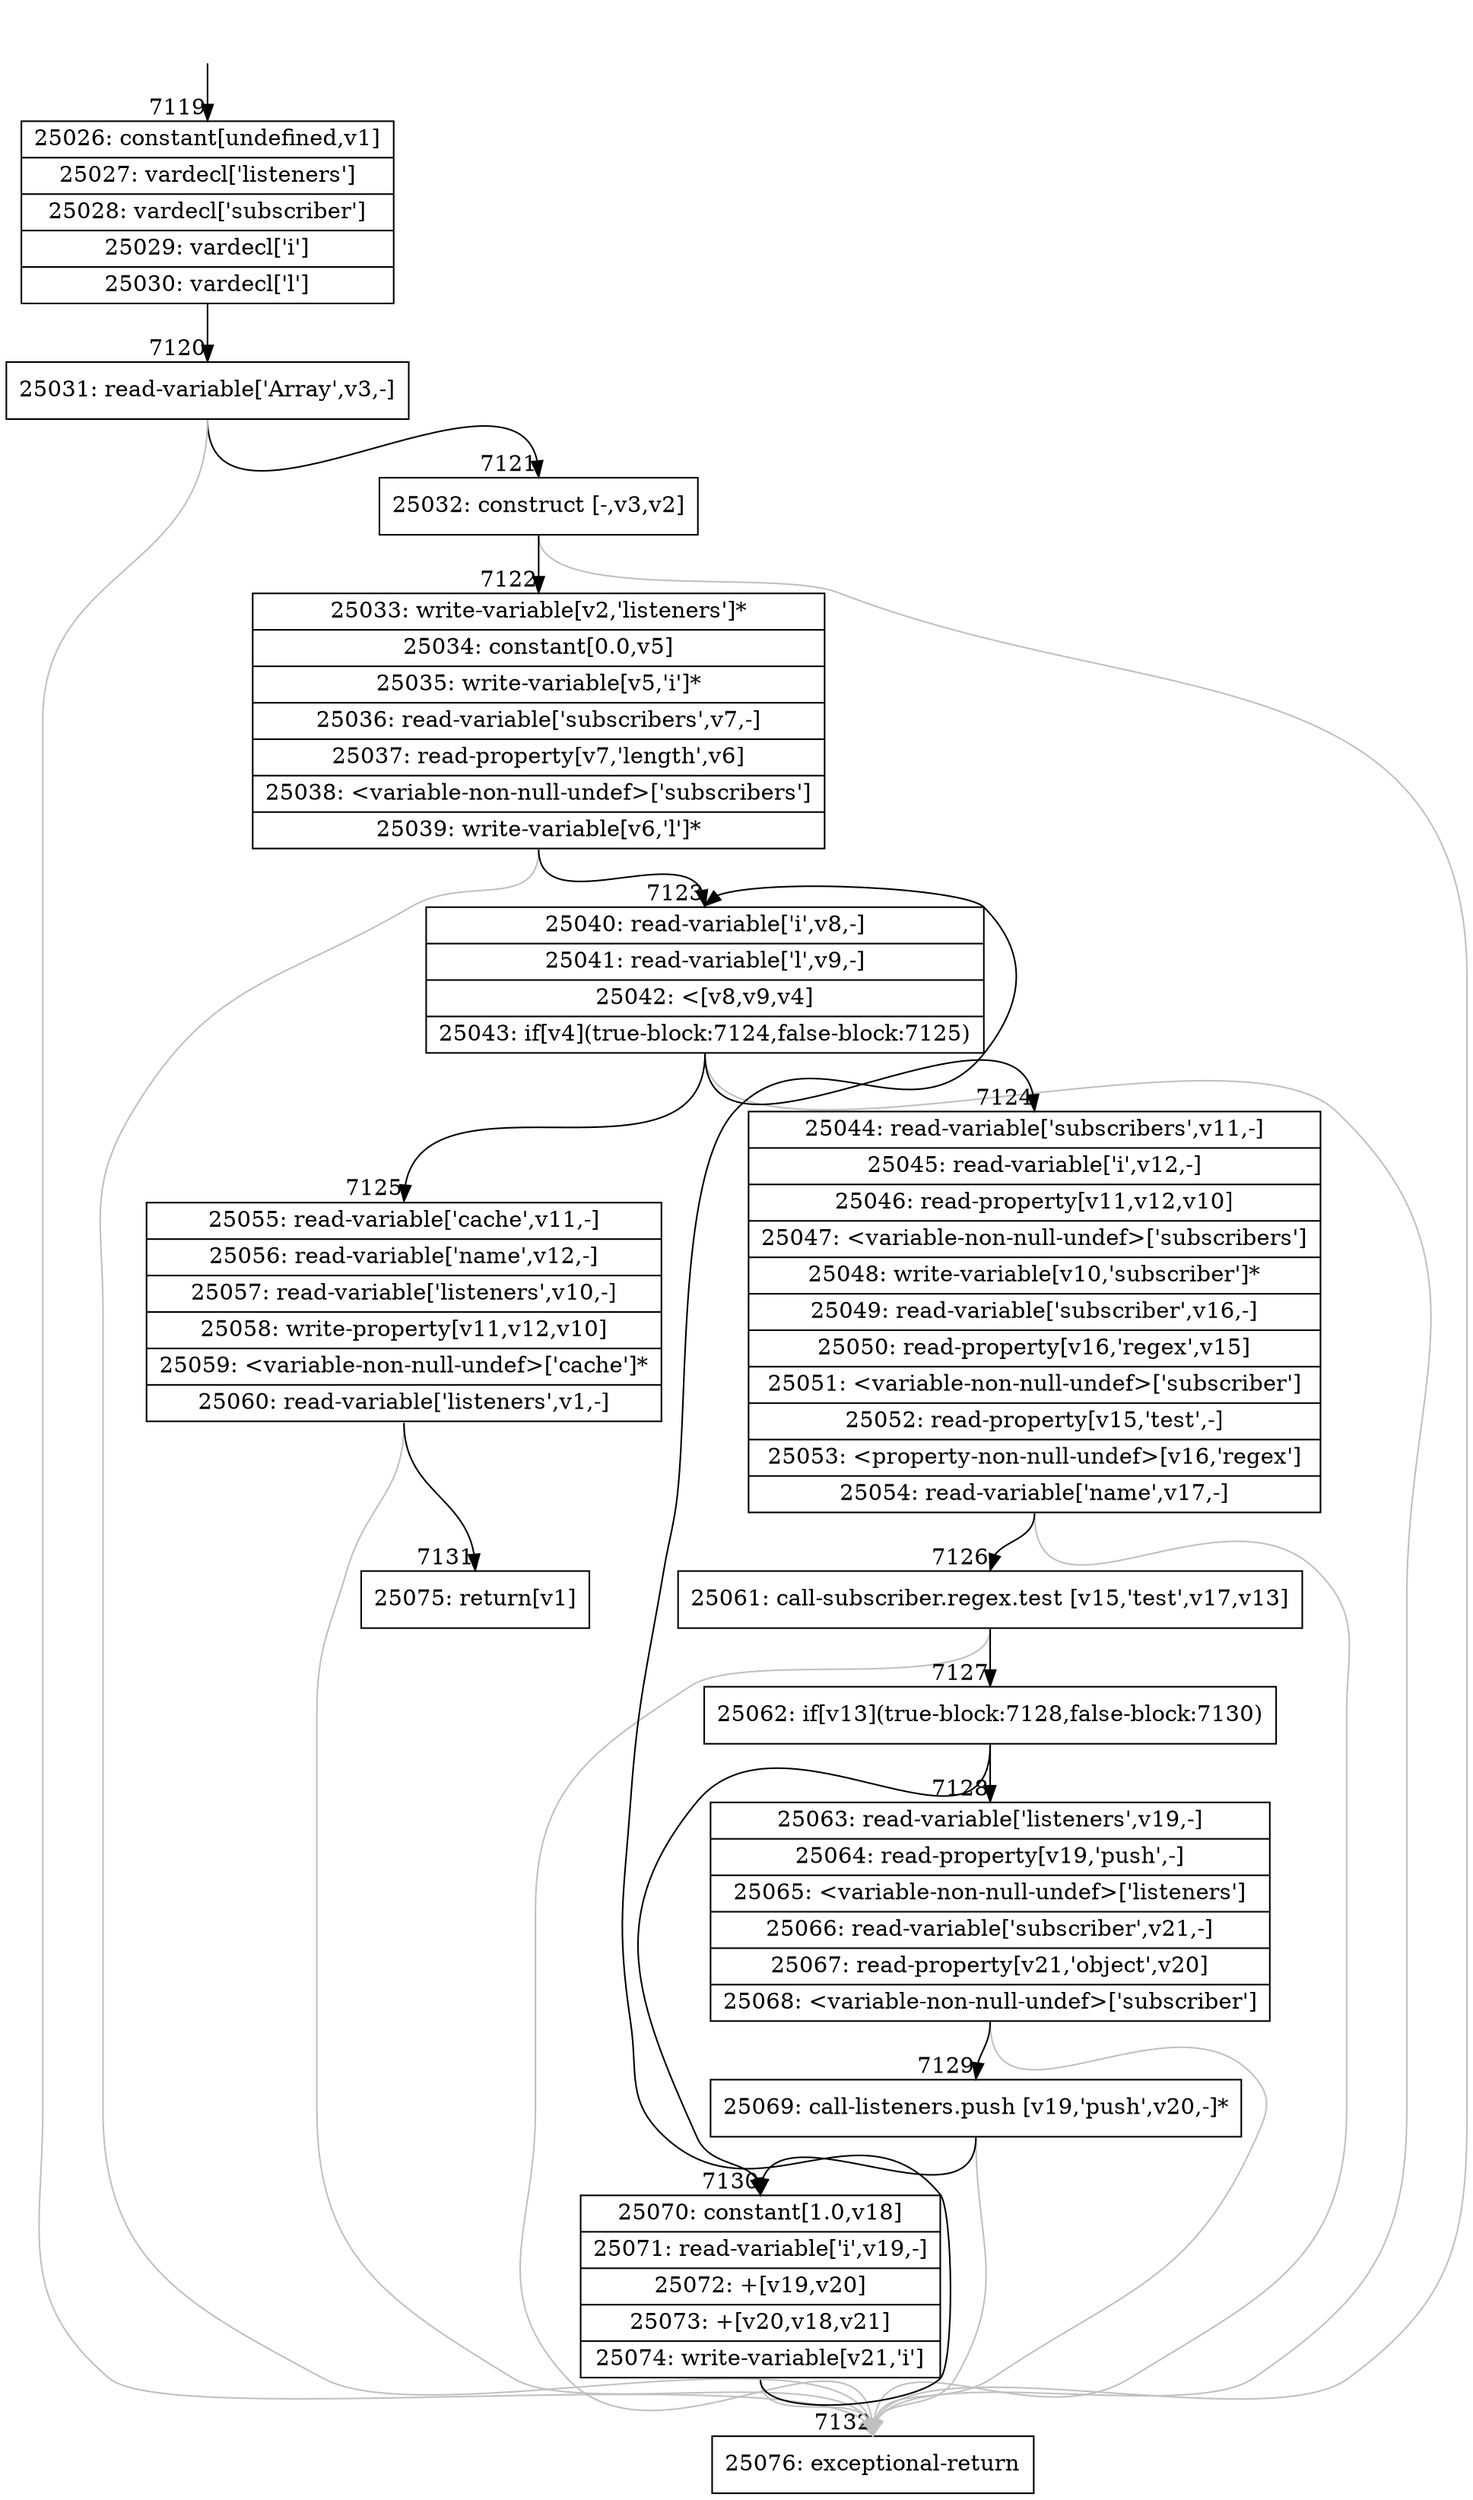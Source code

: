 digraph {
rankdir="TD"
BB_entry590[shape=none,label=""];
BB_entry590 -> BB7119 [tailport=s, headport=n, headlabel="    7119"]
BB7119 [shape=record label="{25026: constant[undefined,v1]|25027: vardecl['listeners']|25028: vardecl['subscriber']|25029: vardecl['i']|25030: vardecl['l']}" ] 
BB7119 -> BB7120 [tailport=s, headport=n, headlabel="      7120"]
BB7120 [shape=record label="{25031: read-variable['Array',v3,-]}" ] 
BB7120 -> BB7121 [tailport=s, headport=n, headlabel="      7121"]
BB7120 -> BB7132 [tailport=s, headport=n, color=gray, headlabel="      7132"]
BB7121 [shape=record label="{25032: construct [-,v3,v2]}" ] 
BB7121 -> BB7122 [tailport=s, headport=n, headlabel="      7122"]
BB7121 -> BB7132 [tailport=s, headport=n, color=gray]
BB7122 [shape=record label="{25033: write-variable[v2,'listeners']*|25034: constant[0.0,v5]|25035: write-variable[v5,'i']*|25036: read-variable['subscribers',v7,-]|25037: read-property[v7,'length',v6]|25038: \<variable-non-null-undef\>['subscribers']|25039: write-variable[v6,'l']*}" ] 
BB7122 -> BB7123 [tailport=s, headport=n, headlabel="      7123"]
BB7122 -> BB7132 [tailport=s, headport=n, color=gray]
BB7123 [shape=record label="{25040: read-variable['i',v8,-]|25041: read-variable['l',v9,-]|25042: \<[v8,v9,v4]|25043: if[v4](true-block:7124,false-block:7125)}" ] 
BB7123 -> BB7124 [tailport=s, headport=n, headlabel="      7124"]
BB7123 -> BB7125 [tailport=s, headport=n, headlabel="      7125"]
BB7123 -> BB7132 [tailport=s, headport=n, color=gray]
BB7124 [shape=record label="{25044: read-variable['subscribers',v11,-]|25045: read-variable['i',v12,-]|25046: read-property[v11,v12,v10]|25047: \<variable-non-null-undef\>['subscribers']|25048: write-variable[v10,'subscriber']*|25049: read-variable['subscriber',v16,-]|25050: read-property[v16,'regex',v15]|25051: \<variable-non-null-undef\>['subscriber']|25052: read-property[v15,'test',-]|25053: \<property-non-null-undef\>[v16,'regex']|25054: read-variable['name',v17,-]}" ] 
BB7124 -> BB7126 [tailport=s, headport=n, headlabel="      7126"]
BB7124 -> BB7132 [tailport=s, headport=n, color=gray]
BB7125 [shape=record label="{25055: read-variable['cache',v11,-]|25056: read-variable['name',v12,-]|25057: read-variable['listeners',v10,-]|25058: write-property[v11,v12,v10]|25059: \<variable-non-null-undef\>['cache']*|25060: read-variable['listeners',v1,-]}" ] 
BB7125 -> BB7131 [tailport=s, headport=n, headlabel="      7131"]
BB7125 -> BB7132 [tailport=s, headport=n, color=gray]
BB7126 [shape=record label="{25061: call-subscriber.regex.test [v15,'test',v17,v13]}" ] 
BB7126 -> BB7127 [tailport=s, headport=n, headlabel="      7127"]
BB7126 -> BB7132 [tailport=s, headport=n, color=gray]
BB7127 [shape=record label="{25062: if[v13](true-block:7128,false-block:7130)}" ] 
BB7127 -> BB7128 [tailport=s, headport=n, headlabel="      7128"]
BB7127 -> BB7130 [tailport=s, headport=n, headlabel="      7130"]
BB7128 [shape=record label="{25063: read-variable['listeners',v19,-]|25064: read-property[v19,'push',-]|25065: \<variable-non-null-undef\>['listeners']|25066: read-variable['subscriber',v21,-]|25067: read-property[v21,'object',v20]|25068: \<variable-non-null-undef\>['subscriber']}" ] 
BB7128 -> BB7129 [tailport=s, headport=n, headlabel="      7129"]
BB7128 -> BB7132 [tailport=s, headport=n, color=gray]
BB7129 [shape=record label="{25069: call-listeners.push [v19,'push',v20,-]*}" ] 
BB7129 -> BB7130 [tailport=s, headport=n]
BB7129 -> BB7132 [tailport=s, headport=n, color=gray]
BB7130 [shape=record label="{25070: constant[1.0,v18]|25071: read-variable['i',v19,-]|25072: +[v19,v20]|25073: +[v20,v18,v21]|25074: write-variable[v21,'i']}" ] 
BB7130 -> BB7123 [tailport=s, headport=n]
BB7130 -> BB7132 [tailport=s, headport=n, color=gray]
BB7131 [shape=record label="{25075: return[v1]}" ] 
BB7132 [shape=record label="{25076: exceptional-return}" ] 
//#$~ 13243
}
